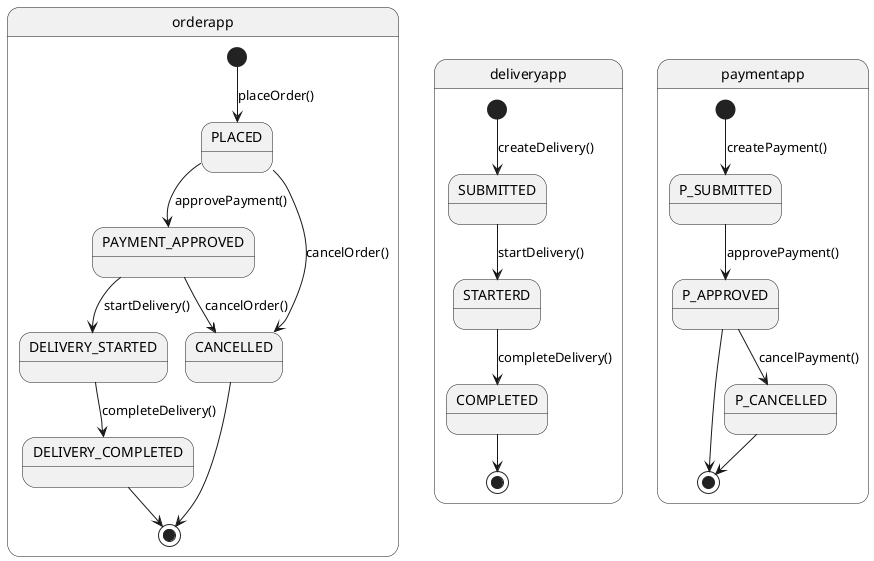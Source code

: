 @startuml

' deliveryapp.deliveryStarted() -> orderapp.deliveryStarted()
' deliveryapp.deliveryCompleted() -> orderapp.deliveryCompleted()
' paymentapp.approvePayment() -> orderapp.paymentApproved()
' paymentapp.rejectPayment -> orderapp.orderCancelled() ???

state orderapp {
    [*] --> PLACED: placeOrder()
    PLACED --> PAYMENT_APPROVED: approvePayment()
    PAYMENT_APPROVED --> DELIVERY_STARTED: startDelivery()
    DELIVERY_STARTED --> DELIVERY_COMPLETED: completeDelivery()
    DELIVERY_COMPLETED --> [*]
    PLACED --> CANCELLED: cancelOrder()
    PAYMENT_APPROVED --> CANCELLED: cancelOrder()
    CANCELLED --> [*] 
}

state deliveryapp {
    ' CANCELLED ???
    [*] --> SUBMITTED: createDelivery()
    SUBMITTED --> STARTERD: startDelivery()
    STARTERD --> COMPLETED: completeDelivery()
    COMPLETED --> [*]
}

state paymentapp {
    [*] --> P_SUBMITTED: createPayment()
    P_SUBMITTED --> P_APPROVED: approvePayment()
    P_APPROVED --> [*]
    P_APPROVED --> P_CANCELLED: cancelPayment()
    P_CANCELLED --> [*]
}

@enduml
